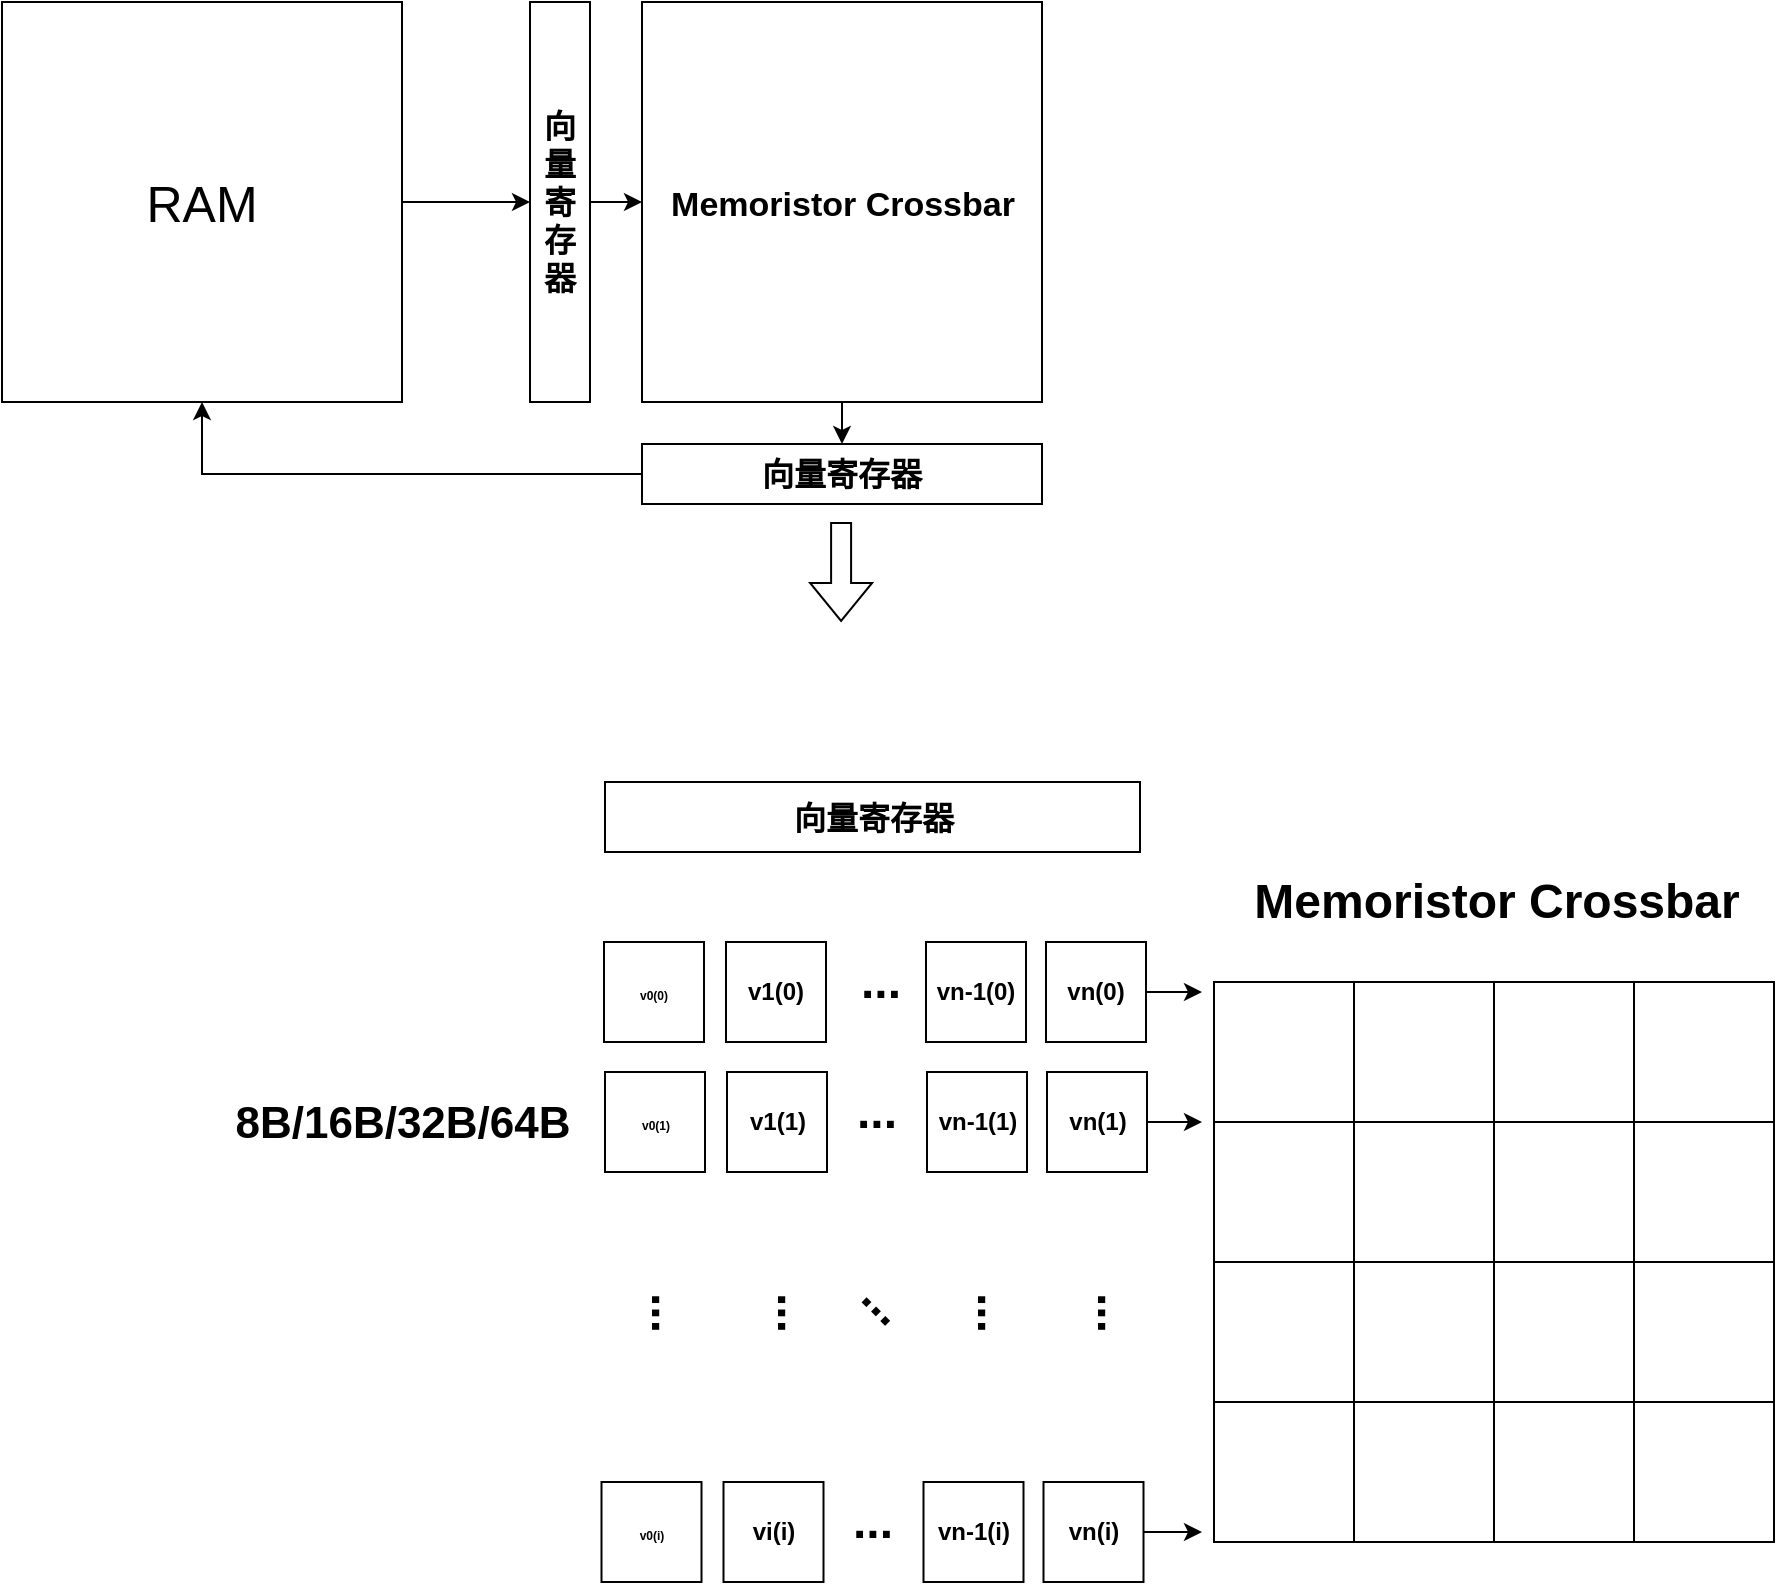 <mxfile version="21.1.1" type="github">
  <diagram name="第 1 页" id="_SlNxXukcB5TtCo-Ev0t">
    <mxGraphModel dx="1050" dy="549" grid="1" gridSize="10" guides="1" tooltips="1" connect="1" arrows="1" fold="1" page="1" pageScale="1" pageWidth="827" pageHeight="1169" math="0" shadow="0">
      <root>
        <mxCell id="0" />
        <mxCell id="1" parent="0" />
        <mxCell id="xRv1EZMtRhFh8fQyfS5i-8" value="" style="edgeStyle=orthogonalEdgeStyle;rounded=0;orthogonalLoop=1;jettySize=auto;html=1;" parent="1" source="xRv1EZMtRhFh8fQyfS5i-1" target="xRv1EZMtRhFh8fQyfS5i-7" edge="1">
          <mxGeometry relative="1" as="geometry" />
        </mxCell>
        <mxCell id="xRv1EZMtRhFh8fQyfS5i-1" value="" style="rounded=0;whiteSpace=wrap;html=1;labelBackgroundColor=none;aspect=fixed;" parent="1" vertex="1">
          <mxGeometry x="450" y="200" width="200" height="200" as="geometry" />
        </mxCell>
        <mxCell id="xRv1EZMtRhFh8fQyfS5i-2" value="&lt;p style=&quot;line-height: 120%;&quot;&gt;&lt;font style=&quot;font-size: 17px;&quot;&gt;Memoristor Crossbar&lt;/font&gt;&lt;/p&gt;" style="text;strokeColor=none;fillColor=none;html=1;fontSize=24;fontStyle=1;verticalAlign=middle;align=center;" parent="1" vertex="1">
          <mxGeometry x="390" y="280" width="320" height="40" as="geometry" />
        </mxCell>
        <mxCell id="xRv1EZMtRhFh8fQyfS5i-11" style="edgeStyle=orthogonalEdgeStyle;rounded=0;orthogonalLoop=1;jettySize=auto;html=1;" parent="1" source="xRv1EZMtRhFh8fQyfS5i-7" target="xRv1EZMtRhFh8fQyfS5i-9" edge="1">
          <mxGeometry relative="1" as="geometry" />
        </mxCell>
        <mxCell id="xRv1EZMtRhFh8fQyfS5i-7" value="&lt;font style=&quot;font-size: 16px;&quot;&gt;&lt;b&gt;向量寄存器&lt;/b&gt;&lt;/font&gt;" style="rounded=0;whiteSpace=wrap;html=1;rotation=0;" parent="1" vertex="1">
          <mxGeometry x="450" y="421" width="200" height="30" as="geometry" />
        </mxCell>
        <mxCell id="xRv1EZMtRhFh8fQyfS5i-6" value="" style="edgeStyle=orthogonalEdgeStyle;rounded=0;orthogonalLoop=1;jettySize=auto;html=1;" parent="1" source="xRv1EZMtRhFh8fQyfS5i-5" target="xRv1EZMtRhFh8fQyfS5i-1" edge="1">
          <mxGeometry relative="1" as="geometry" />
        </mxCell>
        <mxCell id="xRv1EZMtRhFh8fQyfS5i-5" value="&lt;b&gt;&lt;font style=&quot;font-size: 16px;&quot;&gt;向量寄存器&lt;/font&gt;&lt;/b&gt;" style="rounded=0;whiteSpace=wrap;html=1;" parent="1" vertex="1">
          <mxGeometry x="394" y="200" width="30" height="200" as="geometry" />
        </mxCell>
        <mxCell id="xRv1EZMtRhFh8fQyfS5i-10" value="" style="edgeStyle=orthogonalEdgeStyle;rounded=0;orthogonalLoop=1;jettySize=auto;html=1;" parent="1" source="xRv1EZMtRhFh8fQyfS5i-9" target="xRv1EZMtRhFh8fQyfS5i-5" edge="1">
          <mxGeometry relative="1" as="geometry" />
        </mxCell>
        <mxCell id="xRv1EZMtRhFh8fQyfS5i-9" value="&lt;font style=&quot;font-size: 25px;&quot;&gt;RAM&lt;/font&gt;" style="rounded=0;whiteSpace=wrap;html=1;labelBackgroundColor=none;aspect=fixed;" parent="1" vertex="1">
          <mxGeometry x="130" y="200" width="200" height="200" as="geometry" />
        </mxCell>
        <mxCell id="xRv1EZMtRhFh8fQyfS5i-12" value="" style="shape=flexArrow;endArrow=classic;html=1;rounded=0;" parent="1" edge="1">
          <mxGeometry width="50" height="50" relative="1" as="geometry">
            <mxPoint x="549.55" y="460" as="sourcePoint" />
            <mxPoint x="549.55" y="510" as="targetPoint" />
          </mxGeometry>
        </mxCell>
        <mxCell id="xRv1EZMtRhFh8fQyfS5i-14" value="&lt;b&gt;&lt;font style=&quot;font-size: 6px;&quot;&gt;v0(0)&lt;/font&gt;&lt;/b&gt;" style="whiteSpace=wrap;html=1;aspect=fixed;" parent="1" vertex="1">
          <mxGeometry x="431" y="670" width="50" height="50" as="geometry" />
        </mxCell>
        <mxCell id="xRv1EZMtRhFh8fQyfS5i-15" value="&lt;b&gt;v1(0)&lt;/b&gt;" style="whiteSpace=wrap;html=1;aspect=fixed;" parent="1" vertex="1">
          <mxGeometry x="492" y="670" width="50" height="50" as="geometry" />
        </mxCell>
        <mxCell id="xRv1EZMtRhFh8fQyfS5i-17" value="vn-1(0)" style="whiteSpace=wrap;html=1;aspect=fixed;fontStyle=1;direction=north;" parent="1" vertex="1">
          <mxGeometry x="592" y="670" width="50" height="50" as="geometry" />
        </mxCell>
        <mxCell id="xRv1EZMtRhFh8fQyfS5i-18" value="vn(0)" style="whiteSpace=wrap;html=1;aspect=fixed;fontStyle=1" parent="1" vertex="1">
          <mxGeometry x="652" y="670" width="50" height="50" as="geometry" />
        </mxCell>
        <mxCell id="xRv1EZMtRhFh8fQyfS5i-21" value="&lt;b&gt;&lt;font style=&quot;font-size: 6px;&quot;&gt;v0(1)&lt;/font&gt;&lt;/b&gt;" style="whiteSpace=wrap;html=1;aspect=fixed;" parent="1" vertex="1">
          <mxGeometry x="431.5" y="735" width="50" height="50" as="geometry" />
        </mxCell>
        <mxCell id="xRv1EZMtRhFh8fQyfS5i-22" value="&lt;b&gt;v1(1)&lt;/b&gt;" style="whiteSpace=wrap;html=1;aspect=fixed;" parent="1" vertex="1">
          <mxGeometry x="492.5" y="735" width="50" height="50" as="geometry" />
        </mxCell>
        <mxCell id="xRv1EZMtRhFh8fQyfS5i-23" value="vn-1(1)" style="whiteSpace=wrap;html=1;aspect=fixed;fontStyle=1;direction=north;" parent="1" vertex="1">
          <mxGeometry x="592.5" y="735" width="50" height="50" as="geometry" />
        </mxCell>
        <mxCell id="xRv1EZMtRhFh8fQyfS5i-24" value="vn(1)" style="whiteSpace=wrap;html=1;aspect=fixed;fontStyle=1" parent="1" vertex="1">
          <mxGeometry x="652.5" y="735" width="50" height="50" as="geometry" />
        </mxCell>
        <mxCell id="xRv1EZMtRhFh8fQyfS5i-26" value="&lt;b&gt;&lt;font style=&quot;font-size: 6px;&quot;&gt;v0(i)&lt;/font&gt;&lt;/b&gt;" style="whiteSpace=wrap;html=1;aspect=fixed;" parent="1" vertex="1">
          <mxGeometry x="429.75" y="940" width="50" height="50" as="geometry" />
        </mxCell>
        <mxCell id="xRv1EZMtRhFh8fQyfS5i-27" value="&lt;b&gt;vi(i)&lt;/b&gt;" style="whiteSpace=wrap;html=1;aspect=fixed;" parent="1" vertex="1">
          <mxGeometry x="490.75" y="940" width="50" height="50" as="geometry" />
        </mxCell>
        <mxCell id="xRv1EZMtRhFh8fQyfS5i-28" value="vn-1(i)" style="whiteSpace=wrap;html=1;aspect=fixed;fontStyle=1;direction=north;" parent="1" vertex="1">
          <mxGeometry x="590.75" y="940" width="50" height="50" as="geometry" />
        </mxCell>
        <mxCell id="xRv1EZMtRhFh8fQyfS5i-29" value="vn(i)" style="whiteSpace=wrap;html=1;aspect=fixed;fontStyle=1" parent="1" vertex="1">
          <mxGeometry x="650.75" y="940" width="50" height="50" as="geometry" />
        </mxCell>
        <mxCell id="xRv1EZMtRhFh8fQyfS5i-34" value="..." style="text;strokeColor=none;fillColor=none;html=1;fontSize=24;fontStyle=1;verticalAlign=middle;align=center;" parent="1" vertex="1">
          <mxGeometry x="520" y="670" width="97" height="40" as="geometry" />
        </mxCell>
        <mxCell id="xRv1EZMtRhFh8fQyfS5i-35" value="..." style="text;strokeColor=none;fillColor=none;html=1;fontSize=24;fontStyle=1;verticalAlign=middle;align=center;" parent="1" vertex="1">
          <mxGeometry x="517" y="735" width="100" height="40" as="geometry" />
        </mxCell>
        <mxCell id="xRv1EZMtRhFh8fQyfS5i-36" value="..." style="text;strokeColor=none;fillColor=none;html=1;fontSize=24;fontStyle=1;verticalAlign=middle;align=center;" parent="1" vertex="1">
          <mxGeometry x="515.25" y="940" width="100" height="40" as="geometry" />
        </mxCell>
        <mxCell id="xRv1EZMtRhFh8fQyfS5i-37" value="..." style="text;strokeColor=none;fillColor=none;html=1;fontSize=24;fontStyle=1;verticalAlign=middle;align=center;rotation=90;" parent="1" vertex="1">
          <mxGeometry x="413" y="835" width="100" height="40" as="geometry" />
        </mxCell>
        <mxCell id="xRv1EZMtRhFh8fQyfS5i-38" value="..." style="text;strokeColor=none;fillColor=none;html=1;fontSize=24;fontStyle=1;verticalAlign=middle;align=center;rotation=90;" parent="1" vertex="1">
          <mxGeometry x="476" y="835" width="100" height="40" as="geometry" />
        </mxCell>
        <mxCell id="xRv1EZMtRhFh8fQyfS5i-39" value="..." style="text;strokeColor=none;fillColor=none;html=1;fontSize=24;fontStyle=1;verticalAlign=middle;align=center;rotation=90;" parent="1" vertex="1">
          <mxGeometry x="576" y="835" width="100" height="40" as="geometry" />
        </mxCell>
        <mxCell id="xRv1EZMtRhFh8fQyfS5i-40" value="..." style="text;strokeColor=none;fillColor=none;html=1;fontSize=24;fontStyle=1;verticalAlign=middle;align=center;rotation=90;" parent="1" vertex="1">
          <mxGeometry x="636" y="835" width="100" height="40" as="geometry" />
        </mxCell>
        <mxCell id="xRv1EZMtRhFh8fQyfS5i-41" value="..." style="text;strokeColor=none;fillColor=none;html=1;fontSize=24;fontStyle=1;verticalAlign=middle;align=center;rotation=45;" parent="1" vertex="1">
          <mxGeometry x="521" y="830" width="100" height="40" as="geometry" />
        </mxCell>
        <mxCell id="xRv1EZMtRhFh8fQyfS5i-53" value="&lt;font style=&quot;font-size: 16px;&quot;&gt;&lt;b&gt;向量寄存器&lt;/b&gt;&lt;/font&gt;" style="rounded=0;whiteSpace=wrap;html=1;rotation=0;" parent="1" vertex="1">
          <mxGeometry x="431.5" y="590" width="267.5" height="35" as="geometry" />
        </mxCell>
        <mxCell id="xRv1EZMtRhFh8fQyfS5i-95" value="" style="whiteSpace=wrap;html=1;aspect=fixed;" parent="1" vertex="1">
          <mxGeometry x="736" y="690" width="70" height="70" as="geometry" />
        </mxCell>
        <mxCell id="xRv1EZMtRhFh8fQyfS5i-96" value="" style="whiteSpace=wrap;html=1;aspect=fixed;" parent="1" vertex="1">
          <mxGeometry x="806" y="690" width="70" height="70" as="geometry" />
        </mxCell>
        <mxCell id="xRv1EZMtRhFh8fQyfS5i-97" value="" style="whiteSpace=wrap;html=1;aspect=fixed;" parent="1" vertex="1">
          <mxGeometry x="876" y="690" width="70" height="70" as="geometry" />
        </mxCell>
        <mxCell id="xRv1EZMtRhFh8fQyfS5i-98" value="" style="whiteSpace=wrap;html=1;aspect=fixed;" parent="1" vertex="1">
          <mxGeometry x="946" y="690" width="70" height="70" as="geometry" />
        </mxCell>
        <mxCell id="xRv1EZMtRhFh8fQyfS5i-99" value="" style="whiteSpace=wrap;html=1;aspect=fixed;" parent="1" vertex="1">
          <mxGeometry x="736" y="760" width="70" height="70" as="geometry" />
        </mxCell>
        <mxCell id="xRv1EZMtRhFh8fQyfS5i-100" value="" style="whiteSpace=wrap;html=1;aspect=fixed;" parent="1" vertex="1">
          <mxGeometry x="806" y="760" width="70" height="70" as="geometry" />
        </mxCell>
        <mxCell id="xRv1EZMtRhFh8fQyfS5i-101" value="" style="whiteSpace=wrap;html=1;aspect=fixed;" parent="1" vertex="1">
          <mxGeometry x="876" y="760" width="70" height="70" as="geometry" />
        </mxCell>
        <mxCell id="xRv1EZMtRhFh8fQyfS5i-102" value="" style="whiteSpace=wrap;html=1;aspect=fixed;" parent="1" vertex="1">
          <mxGeometry x="946" y="760" width="70" height="70" as="geometry" />
        </mxCell>
        <mxCell id="xRv1EZMtRhFh8fQyfS5i-103" value="" style="whiteSpace=wrap;html=1;aspect=fixed;" parent="1" vertex="1">
          <mxGeometry x="736" y="830" width="70" height="70" as="geometry" />
        </mxCell>
        <mxCell id="xRv1EZMtRhFh8fQyfS5i-104" value="" style="whiteSpace=wrap;html=1;aspect=fixed;" parent="1" vertex="1">
          <mxGeometry x="806" y="830" width="70" height="70" as="geometry" />
        </mxCell>
        <mxCell id="xRv1EZMtRhFh8fQyfS5i-105" value="" style="whiteSpace=wrap;html=1;aspect=fixed;" parent="1" vertex="1">
          <mxGeometry x="876" y="830" width="70" height="70" as="geometry" />
        </mxCell>
        <mxCell id="xRv1EZMtRhFh8fQyfS5i-106" value="" style="whiteSpace=wrap;html=1;aspect=fixed;" parent="1" vertex="1">
          <mxGeometry x="946" y="830" width="70" height="70" as="geometry" />
        </mxCell>
        <mxCell id="xRv1EZMtRhFh8fQyfS5i-107" value="" style="whiteSpace=wrap;html=1;aspect=fixed;" parent="1" vertex="1">
          <mxGeometry x="736" y="900" width="70" height="70" as="geometry" />
        </mxCell>
        <mxCell id="xRv1EZMtRhFh8fQyfS5i-108" value="" style="whiteSpace=wrap;html=1;aspect=fixed;" parent="1" vertex="1">
          <mxGeometry x="806" y="900" width="70" height="70" as="geometry" />
        </mxCell>
        <mxCell id="xRv1EZMtRhFh8fQyfS5i-109" value="" style="whiteSpace=wrap;html=1;aspect=fixed;" parent="1" vertex="1">
          <mxGeometry x="876" y="900" width="70" height="70" as="geometry" />
        </mxCell>
        <mxCell id="xRv1EZMtRhFh8fQyfS5i-110" value="" style="whiteSpace=wrap;html=1;aspect=fixed;" parent="1" vertex="1">
          <mxGeometry x="946" y="900" width="70" height="70" as="geometry" />
        </mxCell>
        <mxCell id="xRv1EZMtRhFh8fQyfS5i-111" value="" style="endArrow=classic;html=1;rounded=0;exitX=1;exitY=0.5;exitDx=0;exitDy=0;" parent="1" source="xRv1EZMtRhFh8fQyfS5i-18" edge="1">
          <mxGeometry width="50" height="50" relative="1" as="geometry">
            <mxPoint x="750" y="850" as="sourcePoint" />
            <mxPoint x="730" y="695" as="targetPoint" />
          </mxGeometry>
        </mxCell>
        <mxCell id="xRv1EZMtRhFh8fQyfS5i-112" value="" style="endArrow=classic;html=1;rounded=0;exitX=1;exitY=0.5;exitDx=0;exitDy=0;" parent="1" source="xRv1EZMtRhFh8fQyfS5i-24" edge="1">
          <mxGeometry width="50" height="50" relative="1" as="geometry">
            <mxPoint x="712" y="705" as="sourcePoint" />
            <mxPoint x="730" y="760" as="targetPoint" />
          </mxGeometry>
        </mxCell>
        <mxCell id="xRv1EZMtRhFh8fQyfS5i-113" value="" style="endArrow=classic;html=1;rounded=0;exitX=1;exitY=0.5;exitDx=0;exitDy=0;" parent="1" source="xRv1EZMtRhFh8fQyfS5i-29" edge="1">
          <mxGeometry width="50" height="50" relative="1" as="geometry">
            <mxPoint x="713" y="770" as="sourcePoint" />
            <mxPoint x="730" y="965" as="targetPoint" />
          </mxGeometry>
        </mxCell>
        <mxCell id="xRv1EZMtRhFh8fQyfS5i-114" value="Memoristor Crossbar" style="text;strokeColor=none;fillColor=none;html=1;fontSize=24;fontStyle=1;verticalAlign=middle;align=center;" parent="1" vertex="1">
          <mxGeometry x="827" y="630" width="100" height="40" as="geometry" />
        </mxCell>
        <mxCell id="BFNB2ZoPB3GxtHoLXYwu-2" value="&lt;font style=&quot;font-size: 22px;&quot;&gt;8B/16B/32B/64B&lt;/font&gt;" style="text;strokeColor=none;fillColor=none;html=1;fontSize=24;fontStyle=1;verticalAlign=middle;align=center;" parent="1" vertex="1">
          <mxGeometry x="280" y="740" width="100" height="40" as="geometry" />
        </mxCell>
      </root>
    </mxGraphModel>
  </diagram>
</mxfile>
